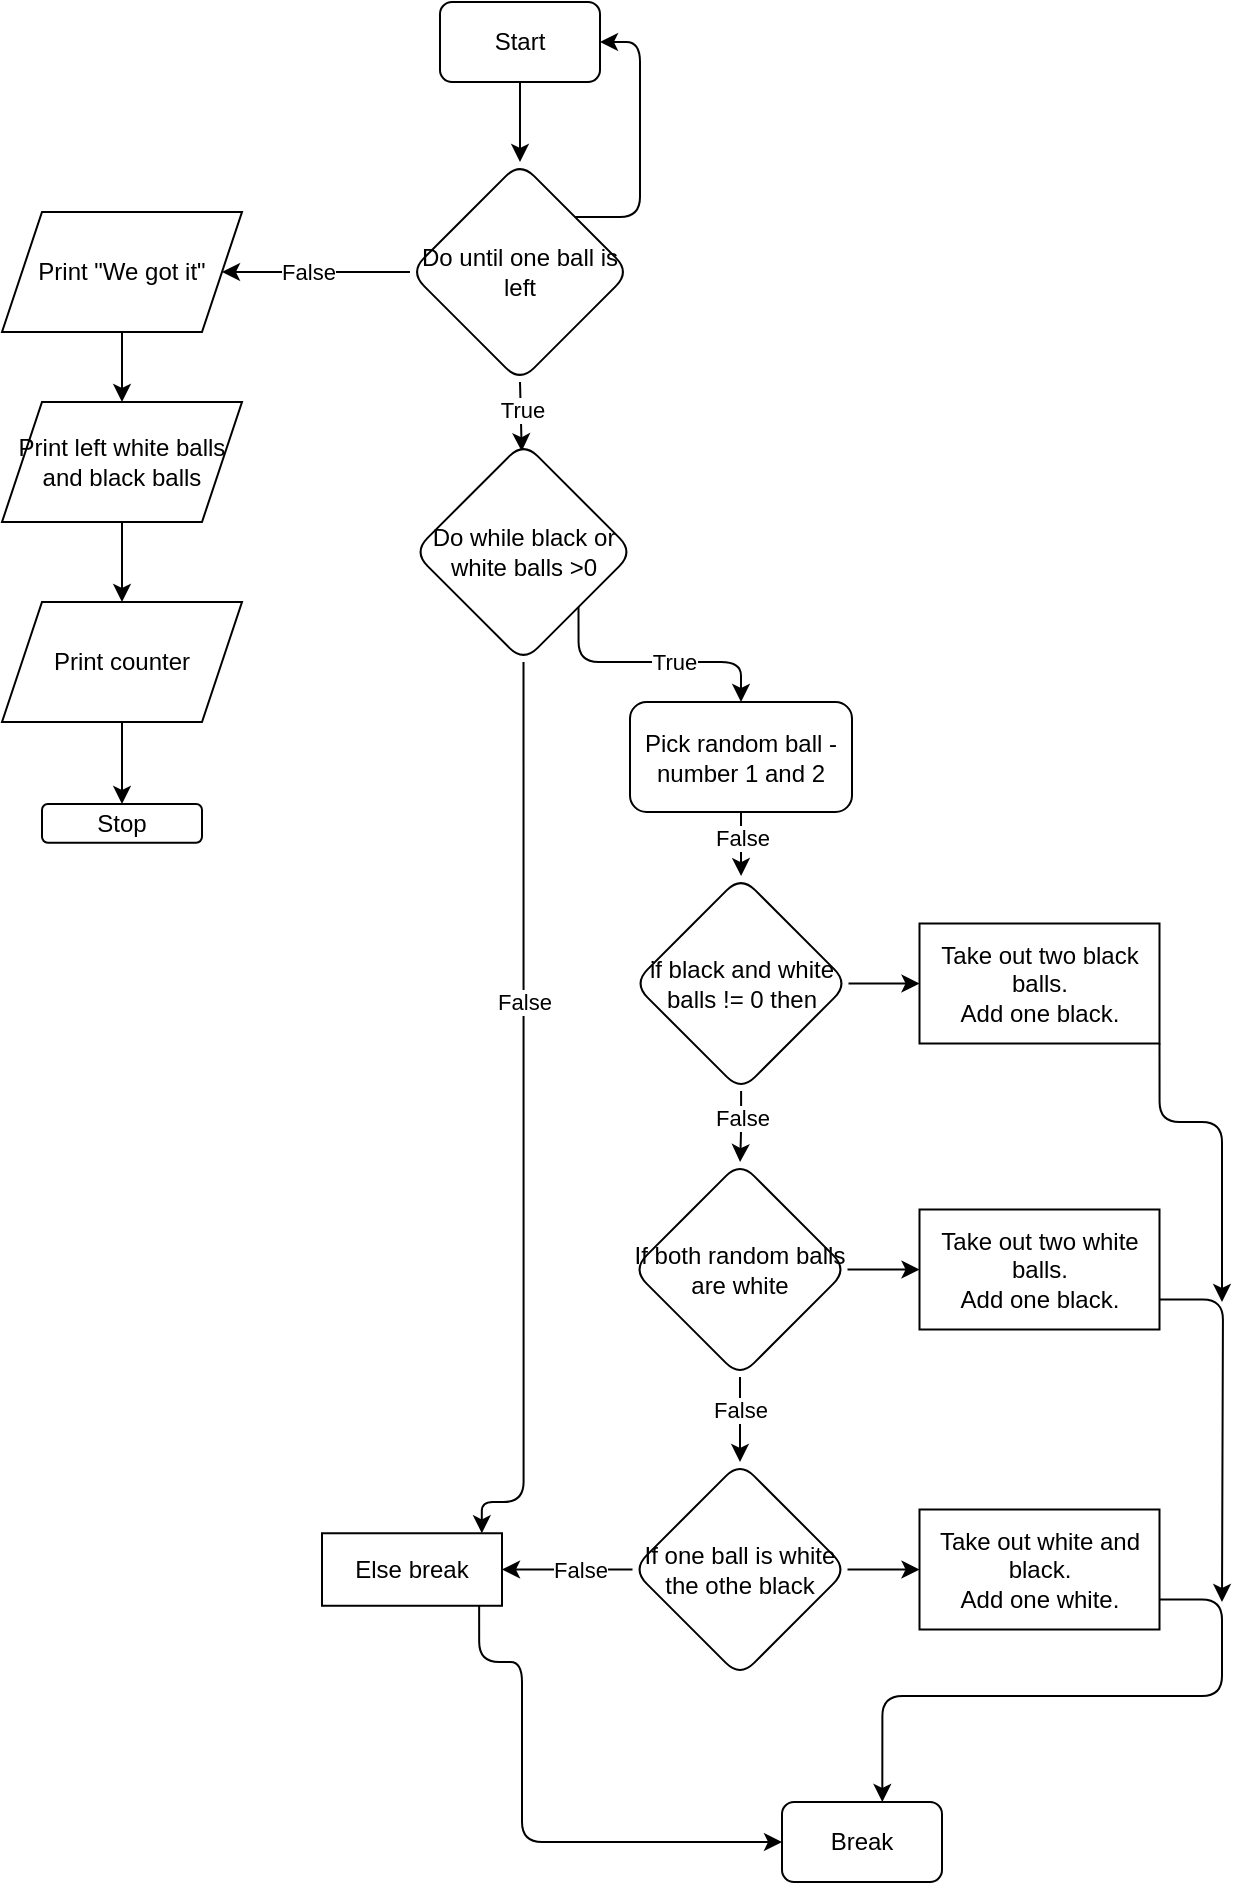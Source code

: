 <mxfile version="13.9.3" type="device"><diagram id="C5RBs43oDa-KdzZeNtuy" name="Page-1"><mxGraphModel dx="1307" dy="887" grid="1" gridSize="10" guides="1" tooltips="1" connect="1" arrows="1" fold="1" page="1" pageScale="1" pageWidth="827" pageHeight="1169" math="0" shadow="0"><root><mxCell id="WIyWlLk6GJQsqaUBKTNV-0"/><mxCell id="WIyWlLk6GJQsqaUBKTNV-1" parent="WIyWlLk6GJQsqaUBKTNV-0"/><mxCell id="_4KjI6gI-X4VP6oNj7C2-3" value="" style="edgeStyle=orthogonalEdgeStyle;rounded=0;orthogonalLoop=1;jettySize=auto;html=1;" parent="WIyWlLk6GJQsqaUBKTNV-1" source="_4KjI6gI-X4VP6oNj7C2-0" target="_4KjI6gI-X4VP6oNj7C2-1" edge="1"><mxGeometry relative="1" as="geometry"/></mxCell><mxCell id="_4KjI6gI-X4VP6oNj7C2-0" value="Start" style="rounded=1;whiteSpace=wrap;html=1;" parent="WIyWlLk6GJQsqaUBKTNV-1" vertex="1"><mxGeometry x="319" y="40" width="80" height="40" as="geometry"/></mxCell><mxCell id="_4KjI6gI-X4VP6oNj7C2-10" style="edgeStyle=orthogonalEdgeStyle;rounded=1;orthogonalLoop=1;jettySize=auto;html=1;exitX=1;exitY=0;exitDx=0;exitDy=0;entryX=1;entryY=0.5;entryDx=0;entryDy=0;" parent="WIyWlLk6GJQsqaUBKTNV-1" source="_4KjI6gI-X4VP6oNj7C2-1" target="_4KjI6gI-X4VP6oNj7C2-0" edge="1"><mxGeometry relative="1" as="geometry"><Array as="points"><mxPoint x="419" y="148"/><mxPoint x="419" y="60"/></Array></mxGeometry></mxCell><mxCell id="_4KjI6gI-X4VP6oNj7C2-37" style="edgeStyle=orthogonalEdgeStyle;rounded=1;orthogonalLoop=1;jettySize=auto;html=1;exitX=0.5;exitY=1;exitDx=0;exitDy=0;entryX=0.492;entryY=0.042;entryDx=0;entryDy=0;entryPerimeter=0;" parent="WIyWlLk6GJQsqaUBKTNV-1" source="_4KjI6gI-X4VP6oNj7C2-1" target="_4KjI6gI-X4VP6oNj7C2-8" edge="1"><mxGeometry relative="1" as="geometry"/></mxCell><mxCell id="_4KjI6gI-X4VP6oNj7C2-38" value="True" style="edgeLabel;html=1;align=center;verticalAlign=middle;resizable=0;points=[];" parent="_4KjI6gI-X4VP6oNj7C2-37" vertex="1" connectable="0"><mxGeometry x="-0.18" relative="1" as="geometry"><mxPoint as="offset"/></mxGeometry></mxCell><mxCell id="_4KjI6gI-X4VP6oNj7C2-46" style="edgeStyle=orthogonalEdgeStyle;rounded=1;orthogonalLoop=1;jettySize=auto;html=1;exitX=0;exitY=0.5;exitDx=0;exitDy=0;entryX=1;entryY=0.5;entryDx=0;entryDy=0;" parent="WIyWlLk6GJQsqaUBKTNV-1" source="_4KjI6gI-X4VP6oNj7C2-1" target="_4KjI6gI-X4VP6oNj7C2-45" edge="1"><mxGeometry relative="1" as="geometry"/></mxCell><mxCell id="_4KjI6gI-X4VP6oNj7C2-47" value="False" style="edgeLabel;html=1;align=center;verticalAlign=middle;resizable=0;points=[];" parent="_4KjI6gI-X4VP6oNj7C2-46" vertex="1" connectable="0"><mxGeometry x="0.095" relative="1" as="geometry"><mxPoint as="offset"/></mxGeometry></mxCell><mxCell id="_4KjI6gI-X4VP6oNj7C2-1" value="Do until one ball is left" style="rhombus;whiteSpace=wrap;html=1;rotation=0;rounded=1;" parent="WIyWlLk6GJQsqaUBKTNV-1" vertex="1"><mxGeometry x="304" y="120" width="110" height="110" as="geometry"/></mxCell><mxCell id="_4KjI6gI-X4VP6oNj7C2-5" style="edgeStyle=orthogonalEdgeStyle;rounded=0;orthogonalLoop=1;jettySize=auto;html=1;exitX=0.5;exitY=1;exitDx=0;exitDy=0;" parent="WIyWlLk6GJQsqaUBKTNV-1" source="_4KjI6gI-X4VP6oNj7C2-1" target="_4KjI6gI-X4VP6oNj7C2-1" edge="1"><mxGeometry relative="1" as="geometry"/></mxCell><mxCell id="_4KjI6gI-X4VP6oNj7C2-34" style="edgeStyle=orthogonalEdgeStyle;rounded=1;orthogonalLoop=1;jettySize=auto;html=1;exitX=1;exitY=1;exitDx=0;exitDy=0;entryX=0.5;entryY=0;entryDx=0;entryDy=0;" parent="WIyWlLk6GJQsqaUBKTNV-1" source="_4KjI6gI-X4VP6oNj7C2-8" target="_4KjI6gI-X4VP6oNj7C2-11" edge="1"><mxGeometry relative="1" as="geometry"><Array as="points"><mxPoint x="388" y="370"/><mxPoint x="470" y="370"/></Array></mxGeometry></mxCell><mxCell id="_4KjI6gI-X4VP6oNj7C2-40" value="True" style="edgeLabel;html=1;align=center;verticalAlign=middle;resizable=0;points=[];" parent="_4KjI6gI-X4VP6oNj7C2-34" vertex="1" connectable="0"><mxGeometry x="0.158" relative="1" as="geometry"><mxPoint as="offset"/></mxGeometry></mxCell><mxCell id="_4KjI6gI-X4VP6oNj7C2-35" style="edgeStyle=orthogonalEdgeStyle;rounded=1;orthogonalLoop=1;jettySize=auto;html=1;exitX=0.5;exitY=1;exitDx=0;exitDy=0;entryX=0.888;entryY=0;entryDx=0;entryDy=0;entryPerimeter=0;" parent="WIyWlLk6GJQsqaUBKTNV-1" source="_4KjI6gI-X4VP6oNj7C2-8" target="_4KjI6gI-X4VP6oNj7C2-30" edge="1"><mxGeometry relative="1" as="geometry"><Array as="points"><mxPoint x="361" y="790"/><mxPoint x="340" y="790"/></Array></mxGeometry></mxCell><mxCell id="_4KjI6gI-X4VP6oNj7C2-39" value="False" style="edgeLabel;html=1;align=center;verticalAlign=middle;resizable=0;points=[];" parent="_4KjI6gI-X4VP6oNj7C2-35" vertex="1" connectable="0"><mxGeometry x="-0.257" relative="1" as="geometry"><mxPoint as="offset"/></mxGeometry></mxCell><mxCell id="_4KjI6gI-X4VP6oNj7C2-8" value="Do while black or white balls &amp;gt;0" style="rhombus;whiteSpace=wrap;html=1;rotation=0;rounded=1;sketch=0;shadow=0;" parent="WIyWlLk6GJQsqaUBKTNV-1" vertex="1"><mxGeometry x="305.75" y="260" width="110" height="110" as="geometry"/></mxCell><mxCell id="_4KjI6gI-X4VP6oNj7C2-14" value="" style="edgeStyle=orthogonalEdgeStyle;rounded=1;orthogonalLoop=1;jettySize=auto;html=1;" parent="WIyWlLk6GJQsqaUBKTNV-1" source="_4KjI6gI-X4VP6oNj7C2-11" target="_4KjI6gI-X4VP6oNj7C2-13" edge="1"><mxGeometry relative="1" as="geometry"/></mxCell><mxCell id="_4KjI6gI-X4VP6oNj7C2-41" value="False" style="edgeLabel;html=1;align=center;verticalAlign=middle;resizable=0;points=[];" parent="_4KjI6gI-X4VP6oNj7C2-14" vertex="1" connectable="0"><mxGeometry x="-0.309" relative="1" as="geometry"><mxPoint y="2" as="offset"/></mxGeometry></mxCell><mxCell id="_4KjI6gI-X4VP6oNj7C2-11" value="Pick random ball - number 1 and 2" style="whiteSpace=wrap;html=1;rounded=1;shadow=0;sketch=0;" parent="WIyWlLk6GJQsqaUBKTNV-1" vertex="1"><mxGeometry x="414" y="390" width="111" height="55" as="geometry"/></mxCell><mxCell id="_4KjI6gI-X4VP6oNj7C2-16" value="" style="edgeStyle=orthogonalEdgeStyle;rounded=1;orthogonalLoop=1;jettySize=auto;html=1;" parent="WIyWlLk6GJQsqaUBKTNV-1" source="_4KjI6gI-X4VP6oNj7C2-13" target="_4KjI6gI-X4VP6oNj7C2-15" edge="1"><mxGeometry relative="1" as="geometry"/></mxCell><mxCell id="_4KjI6gI-X4VP6oNj7C2-18" value="" style="edgeStyle=orthogonalEdgeStyle;rounded=1;orthogonalLoop=1;jettySize=auto;html=1;" parent="WIyWlLk6GJQsqaUBKTNV-1" source="_4KjI6gI-X4VP6oNj7C2-13" target="_4KjI6gI-X4VP6oNj7C2-17" edge="1"><mxGeometry relative="1" as="geometry"/></mxCell><mxCell id="_4KjI6gI-X4VP6oNj7C2-42" value="False" style="edgeLabel;html=1;align=center;verticalAlign=middle;resizable=0;points=[];" parent="_4KjI6gI-X4VP6oNj7C2-18" vertex="1" connectable="0"><mxGeometry x="-0.265" relative="1" as="geometry"><mxPoint as="offset"/></mxGeometry></mxCell><mxCell id="_4KjI6gI-X4VP6oNj7C2-13" value="if black and white balls != 0 then" style="rhombus;whiteSpace=wrap;html=1;rounded=1;shadow=0;sketch=0;" parent="WIyWlLk6GJQsqaUBKTNV-1" vertex="1"><mxGeometry x="415.75" y="477" width="107.5" height="107.5" as="geometry"/></mxCell><mxCell id="_4KjI6gI-X4VP6oNj7C2-25" style="edgeStyle=orthogonalEdgeStyle;rounded=1;orthogonalLoop=1;jettySize=auto;html=1;exitX=1;exitY=1;exitDx=0;exitDy=0;" parent="WIyWlLk6GJQsqaUBKTNV-1" source="_4KjI6gI-X4VP6oNj7C2-15" edge="1"><mxGeometry relative="1" as="geometry"><mxPoint x="710" y="690" as="targetPoint"/><Array as="points"><mxPoint x="679" y="600"/><mxPoint x="710" y="600"/><mxPoint x="710" y="660"/></Array></mxGeometry></mxCell><mxCell id="_4KjI6gI-X4VP6oNj7C2-15" value="&lt;div&gt;Take out two black balls.&lt;/div&gt;&lt;div&gt;Add one black.&lt;br&gt;&lt;/div&gt;" style="whiteSpace=wrap;html=1;rounded=0;shadow=0;sketch=0;" parent="WIyWlLk6GJQsqaUBKTNV-1" vertex="1"><mxGeometry x="558.75" y="500.75" width="120" height="60" as="geometry"/></mxCell><mxCell id="_4KjI6gI-X4VP6oNj7C2-20" value="" style="edgeStyle=orthogonalEdgeStyle;rounded=1;orthogonalLoop=1;jettySize=auto;html=1;" parent="WIyWlLk6GJQsqaUBKTNV-1" source="_4KjI6gI-X4VP6oNj7C2-17" target="_4KjI6gI-X4VP6oNj7C2-19" edge="1"><mxGeometry relative="1" as="geometry"/></mxCell><mxCell id="_4KjI6gI-X4VP6oNj7C2-22" value="" style="edgeStyle=orthogonalEdgeStyle;rounded=1;orthogonalLoop=1;jettySize=auto;html=1;" parent="WIyWlLk6GJQsqaUBKTNV-1" source="_4KjI6gI-X4VP6oNj7C2-17" target="_4KjI6gI-X4VP6oNj7C2-21" edge="1"><mxGeometry relative="1" as="geometry"/></mxCell><mxCell id="_4KjI6gI-X4VP6oNj7C2-43" value="False" style="edgeLabel;html=1;align=center;verticalAlign=middle;resizable=0;points=[];" parent="_4KjI6gI-X4VP6oNj7C2-22" vertex="1" connectable="0"><mxGeometry x="-0.245" relative="1" as="geometry"><mxPoint as="offset"/></mxGeometry></mxCell><mxCell id="_4KjI6gI-X4VP6oNj7C2-17" value="If both random balls are white" style="rhombus;whiteSpace=wrap;html=1;rounded=1;shadow=0;sketch=0;" parent="WIyWlLk6GJQsqaUBKTNV-1" vertex="1"><mxGeometry x="415.25" y="620" width="107.5" height="107.5" as="geometry"/></mxCell><mxCell id="_4KjI6gI-X4VP6oNj7C2-26" style="edgeStyle=orthogonalEdgeStyle;rounded=1;orthogonalLoop=1;jettySize=auto;html=1;exitX=1;exitY=0.75;exitDx=0;exitDy=0;" parent="WIyWlLk6GJQsqaUBKTNV-1" source="_4KjI6gI-X4VP6oNj7C2-19" edge="1"><mxGeometry relative="1" as="geometry"><mxPoint x="710" y="840" as="targetPoint"/></mxGeometry></mxCell><mxCell id="_4KjI6gI-X4VP6oNj7C2-19" value="&lt;div&gt;Take out two white balls.&lt;/div&gt;&lt;div&gt;Add one black.&lt;br&gt;&lt;/div&gt;" style="whiteSpace=wrap;html=1;rounded=0;shadow=0;sketch=0;" parent="WIyWlLk6GJQsqaUBKTNV-1" vertex="1"><mxGeometry x="558.75" y="643.75" width="120" height="60" as="geometry"/></mxCell><mxCell id="_4KjI6gI-X4VP6oNj7C2-24" value="" style="edgeStyle=orthogonalEdgeStyle;rounded=1;orthogonalLoop=1;jettySize=auto;html=1;" parent="WIyWlLk6GJQsqaUBKTNV-1" source="_4KjI6gI-X4VP6oNj7C2-21" target="_4KjI6gI-X4VP6oNj7C2-23" edge="1"><mxGeometry relative="1" as="geometry"/></mxCell><mxCell id="_4KjI6gI-X4VP6oNj7C2-31" value="" style="edgeStyle=orthogonalEdgeStyle;rounded=1;orthogonalLoop=1;jettySize=auto;html=1;" parent="WIyWlLk6GJQsqaUBKTNV-1" source="_4KjI6gI-X4VP6oNj7C2-21" target="_4KjI6gI-X4VP6oNj7C2-30" edge="1"><mxGeometry relative="1" as="geometry"><Array as="points"><mxPoint x="410" y="824"/><mxPoint x="410" y="824"/></Array></mxGeometry></mxCell><mxCell id="_4KjI6gI-X4VP6oNj7C2-44" value="False" style="edgeLabel;html=1;align=center;verticalAlign=middle;resizable=0;points=[];" parent="_4KjI6gI-X4VP6oNj7C2-31" vertex="1" connectable="0"><mxGeometry x="-0.193" relative="1" as="geometry"><mxPoint as="offset"/></mxGeometry></mxCell><mxCell id="_4KjI6gI-X4VP6oNj7C2-21" value="If one ball is white the othe black" style="rhombus;whiteSpace=wrap;html=1;rounded=1;shadow=0;sketch=0;" parent="WIyWlLk6GJQsqaUBKTNV-1" vertex="1"><mxGeometry x="415.25" y="770" width="107.5" height="107.5" as="geometry"/></mxCell><mxCell id="_4KjI6gI-X4VP6oNj7C2-27" style="edgeStyle=orthogonalEdgeStyle;rounded=1;orthogonalLoop=1;jettySize=auto;html=1;exitX=1;exitY=0.75;exitDx=0;exitDy=0;entryX=0.627;entryY=0;entryDx=0;entryDy=0;entryPerimeter=0;" parent="WIyWlLk6GJQsqaUBKTNV-1" source="_4KjI6gI-X4VP6oNj7C2-23" target="_4KjI6gI-X4VP6oNj7C2-29" edge="1"><mxGeometry relative="1" as="geometry"><mxPoint x="540" y="920" as="targetPoint"/><Array as="points"><mxPoint x="710" y="839"/><mxPoint x="710" y="887"/><mxPoint x="540" y="887"/></Array></mxGeometry></mxCell><mxCell id="_4KjI6gI-X4VP6oNj7C2-23" value="&lt;div&gt;Take out white and black.&lt;/div&gt;&lt;div&gt;Add one white.&lt;br&gt;&lt;/div&gt;" style="whiteSpace=wrap;html=1;rounded=0;shadow=0;sketch=0;" parent="WIyWlLk6GJQsqaUBKTNV-1" vertex="1"><mxGeometry x="558.75" y="793.75" width="120" height="60" as="geometry"/></mxCell><mxCell id="_4KjI6gI-X4VP6oNj7C2-29" value="Break" style="rounded=1;whiteSpace=wrap;html=1;shadow=0;sketch=0;fillColor=#ffffff;" parent="WIyWlLk6GJQsqaUBKTNV-1" vertex="1"><mxGeometry x="490" y="940" width="80" height="40" as="geometry"/></mxCell><mxCell id="_4KjI6gI-X4VP6oNj7C2-32" style="edgeStyle=orthogonalEdgeStyle;rounded=1;orthogonalLoop=1;jettySize=auto;html=1;exitX=0.873;exitY=1.003;exitDx=0;exitDy=0;entryX=0;entryY=0.5;entryDx=0;entryDy=0;exitPerimeter=0;" parent="WIyWlLk6GJQsqaUBKTNV-1" source="_4KjI6gI-X4VP6oNj7C2-30" target="_4KjI6gI-X4VP6oNj7C2-29" edge="1"><mxGeometry relative="1" as="geometry"><Array as="points"><mxPoint x="339" y="870"/><mxPoint x="360" y="870"/><mxPoint x="360" y="960"/></Array></mxGeometry></mxCell><mxCell id="_4KjI6gI-X4VP6oNj7C2-30" value="Else break" style="rounded=0;whiteSpace=wrap;html=1;shadow=0;sketch=0;fillColor=#ffffff;" parent="WIyWlLk6GJQsqaUBKTNV-1" vertex="1"><mxGeometry x="260" y="805.63" width="90" height="36.25" as="geometry"/></mxCell><mxCell id="_4KjI6gI-X4VP6oNj7C2-49" value="" style="edgeStyle=orthogonalEdgeStyle;rounded=1;orthogonalLoop=1;jettySize=auto;html=1;" parent="WIyWlLk6GJQsqaUBKTNV-1" source="_4KjI6gI-X4VP6oNj7C2-45" target="_4KjI6gI-X4VP6oNj7C2-48" edge="1"><mxGeometry relative="1" as="geometry"/></mxCell><mxCell id="_4KjI6gI-X4VP6oNj7C2-45" value="Print &quot;We got it&quot;" style="shape=parallelogram;perimeter=parallelogramPerimeter;whiteSpace=wrap;html=1;fixedSize=1;rounded=0;shadow=0;sketch=0;fillColor=#ffffff;" parent="WIyWlLk6GJQsqaUBKTNV-1" vertex="1"><mxGeometry x="100" y="145" width="120" height="60" as="geometry"/></mxCell><mxCell id="_4KjI6gI-X4VP6oNj7C2-51" value="" style="edgeStyle=orthogonalEdgeStyle;rounded=1;orthogonalLoop=1;jettySize=auto;html=1;" parent="WIyWlLk6GJQsqaUBKTNV-1" source="_4KjI6gI-X4VP6oNj7C2-48" target="_4KjI6gI-X4VP6oNj7C2-50" edge="1"><mxGeometry relative="1" as="geometry"/></mxCell><mxCell id="_4KjI6gI-X4VP6oNj7C2-48" value="Print left white balls and black balls" style="shape=parallelogram;perimeter=parallelogramPerimeter;whiteSpace=wrap;html=1;fixedSize=1;rounded=0;shadow=0;sketch=0;fillColor=#ffffff;" parent="WIyWlLk6GJQsqaUBKTNV-1" vertex="1"><mxGeometry x="100" y="240" width="120" height="60" as="geometry"/></mxCell><mxCell id="_4KjI6gI-X4VP6oNj7C2-53" style="edgeStyle=orthogonalEdgeStyle;rounded=1;orthogonalLoop=1;jettySize=auto;html=1;exitX=0.5;exitY=1;exitDx=0;exitDy=0;entryX=0.5;entryY=0;entryDx=0;entryDy=0;" parent="WIyWlLk6GJQsqaUBKTNV-1" source="_4KjI6gI-X4VP6oNj7C2-50" target="_4KjI6gI-X4VP6oNj7C2-52" edge="1"><mxGeometry relative="1" as="geometry"/></mxCell><mxCell id="_4KjI6gI-X4VP6oNj7C2-50" value="Print counter" style="shape=parallelogram;perimeter=parallelogramPerimeter;whiteSpace=wrap;html=1;fixedSize=1;rounded=0;shadow=0;sketch=0;" parent="WIyWlLk6GJQsqaUBKTNV-1" vertex="1"><mxGeometry x="100" y="340" width="120" height="60" as="geometry"/></mxCell><mxCell id="_4KjI6gI-X4VP6oNj7C2-52" value="Stop" style="rounded=1;whiteSpace=wrap;html=1;shadow=0;sketch=0;fillColor=#ffffff;" parent="WIyWlLk6GJQsqaUBKTNV-1" vertex="1"><mxGeometry x="120" y="441" width="80" height="19.33" as="geometry"/></mxCell></root></mxGraphModel></diagram></mxfile>